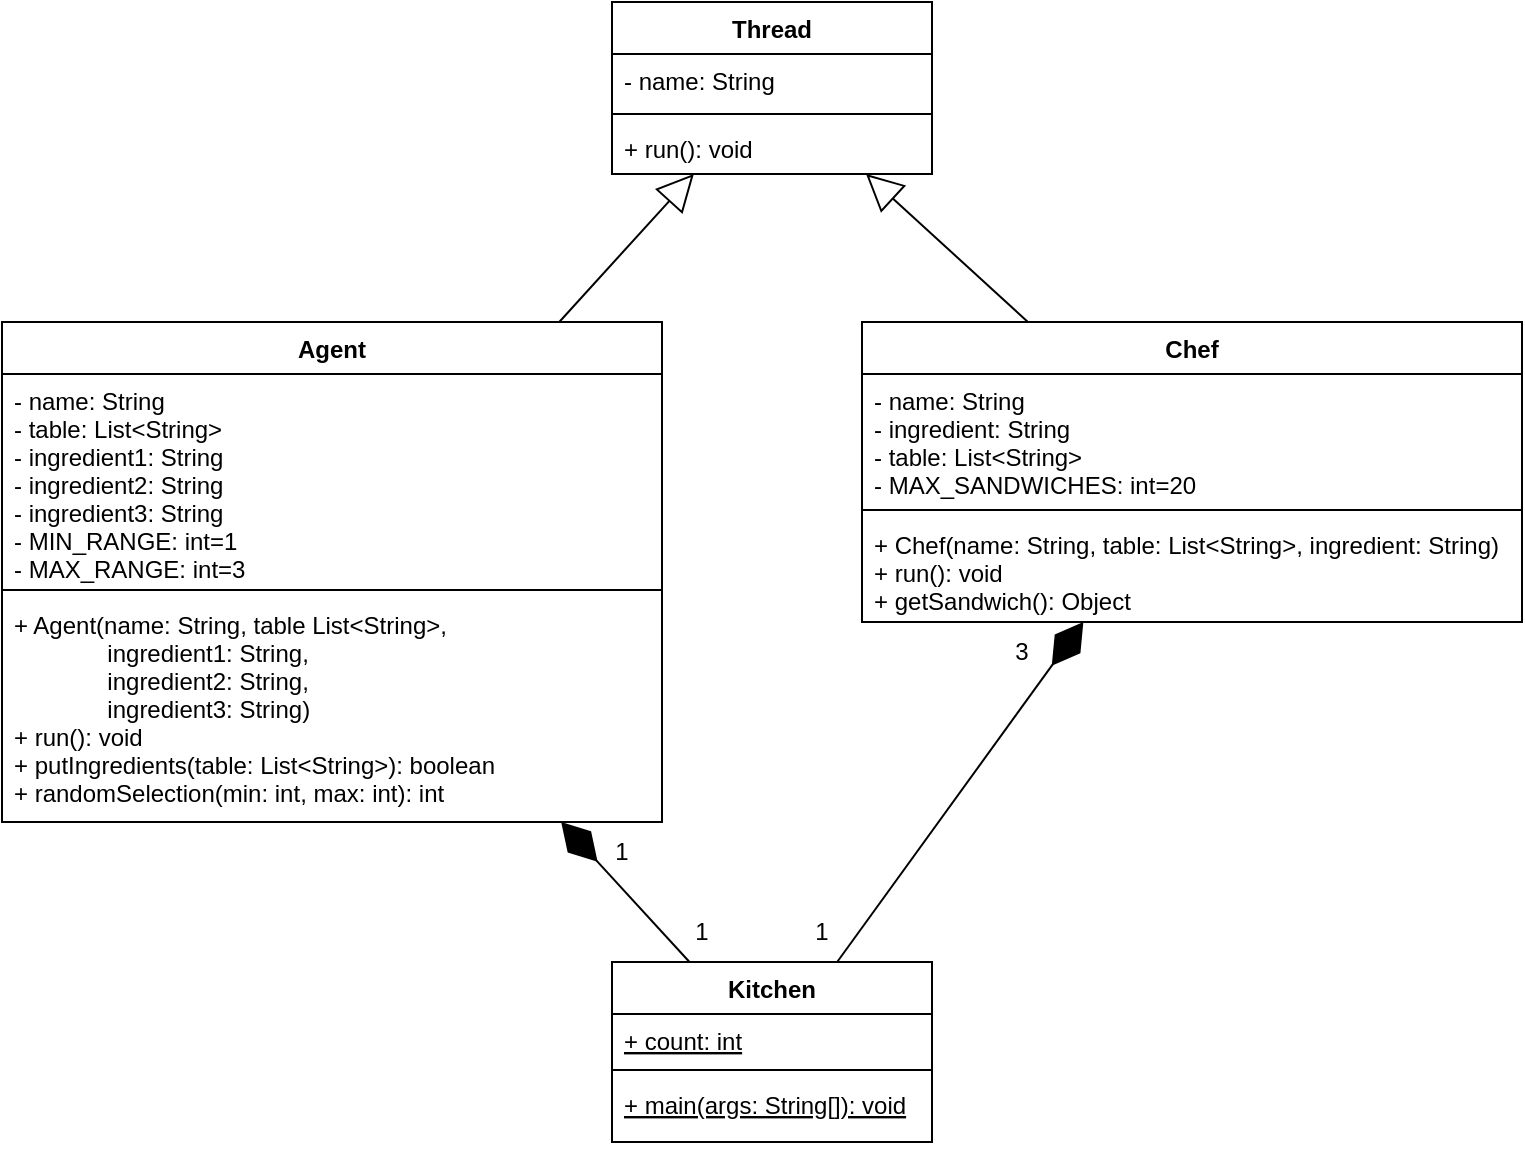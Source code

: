 <mxfile version="20.8.5" type="github">
  <diagram id="jZ9dLvTM9Wt9Y2EBPhjy" name="Page-1">
    <mxGraphModel dx="1674" dy="788" grid="1" gridSize="10" guides="1" tooltips="1" connect="1" arrows="1" fold="1" page="1" pageScale="1" pageWidth="850" pageHeight="1100" math="0" shadow="0">
      <root>
        <mxCell id="0" />
        <mxCell id="1" parent="0" />
        <mxCell id="QLh520BjIluGX8JwNs9W-1" value="Agent" style="swimlane;fontStyle=1;align=center;verticalAlign=top;childLayout=stackLayout;horizontal=1;startSize=26;horizontalStack=0;resizeParent=1;resizeParentMax=0;resizeLast=0;collapsible=1;marginBottom=0;" parent="1" vertex="1">
          <mxGeometry x="40" y="360" width="330" height="250" as="geometry" />
        </mxCell>
        <mxCell id="QLh520BjIluGX8JwNs9W-2" value="- name: String&#xa;- table: List&lt;String&gt;&#xa;- ingredient1: String&#xa;- ingredient2: String&#xa;- ingredient3: String&#xa;- MIN_RANGE: int=1&#xa;- MAX_RANGE: int=3" style="text;strokeColor=none;fillColor=none;align=left;verticalAlign=top;spacingLeft=4;spacingRight=4;overflow=hidden;rotatable=0;points=[[0,0.5],[1,0.5]];portConstraint=eastwest;" parent="QLh520BjIluGX8JwNs9W-1" vertex="1">
          <mxGeometry y="26" width="330" height="104" as="geometry" />
        </mxCell>
        <mxCell id="QLh520BjIluGX8JwNs9W-3" value="" style="line;strokeWidth=1;fillColor=none;align=left;verticalAlign=middle;spacingTop=-1;spacingLeft=3;spacingRight=3;rotatable=0;labelPosition=right;points=[];portConstraint=eastwest;strokeColor=inherit;" parent="QLh520BjIluGX8JwNs9W-1" vertex="1">
          <mxGeometry y="130" width="330" height="8" as="geometry" />
        </mxCell>
        <mxCell id="QLh520BjIluGX8JwNs9W-4" value="+ Agent(name: String, table List&lt;String&gt;, &#xa;              ingredient1: String, &#xa;              ingredient2: String, &#xa;              ingredient3: String)&#xa;+ run(): void&#xa;+ putIngredients(table: List&lt;String&gt;): boolean&#xa;+ randomSelection(min: int, max: int): int" style="text;strokeColor=none;fillColor=none;align=left;verticalAlign=top;spacingLeft=4;spacingRight=4;overflow=hidden;rotatable=0;points=[[0,0.5],[1,0.5]];portConstraint=eastwest;" parent="QLh520BjIluGX8JwNs9W-1" vertex="1">
          <mxGeometry y="138" width="330" height="112" as="geometry" />
        </mxCell>
        <mxCell id="QLh520BjIluGX8JwNs9W-5" value="Kitchen" style="swimlane;fontStyle=1;align=center;verticalAlign=top;childLayout=stackLayout;horizontal=1;startSize=26;horizontalStack=0;resizeParent=1;resizeParentMax=0;resizeLast=0;collapsible=1;marginBottom=0;" parent="1" vertex="1">
          <mxGeometry x="345" y="680" width="160" height="90" as="geometry" />
        </mxCell>
        <mxCell id="QLh520BjIluGX8JwNs9W-6" value="+ count: int" style="text;strokeColor=none;fillColor=none;align=left;verticalAlign=top;spacingLeft=4;spacingRight=4;overflow=hidden;rotatable=0;points=[[0,0.5],[1,0.5]];portConstraint=eastwest;fontStyle=4" parent="QLh520BjIluGX8JwNs9W-5" vertex="1">
          <mxGeometry y="26" width="160" height="24" as="geometry" />
        </mxCell>
        <mxCell id="QLh520BjIluGX8JwNs9W-7" value="" style="line;strokeWidth=1;fillColor=none;align=left;verticalAlign=middle;spacingTop=-1;spacingLeft=3;spacingRight=3;rotatable=0;labelPosition=right;points=[];portConstraint=eastwest;strokeColor=inherit;" parent="QLh520BjIluGX8JwNs9W-5" vertex="1">
          <mxGeometry y="50" width="160" height="8" as="geometry" />
        </mxCell>
        <mxCell id="QLh520BjIluGX8JwNs9W-8" value="+ main(args: String[]): void" style="text;strokeColor=none;fillColor=none;align=left;verticalAlign=top;spacingLeft=4;spacingRight=4;overflow=hidden;rotatable=0;points=[[0,0.5],[1,0.5]];portConstraint=eastwest;fontStyle=4" parent="QLh520BjIluGX8JwNs9W-5" vertex="1">
          <mxGeometry y="58" width="160" height="32" as="geometry" />
        </mxCell>
        <mxCell id="QLh520BjIluGX8JwNs9W-9" value="Chef" style="swimlane;fontStyle=1;align=center;verticalAlign=top;childLayout=stackLayout;horizontal=1;startSize=26;horizontalStack=0;resizeParent=1;resizeParentMax=0;resizeLast=0;collapsible=1;marginBottom=0;" parent="1" vertex="1">
          <mxGeometry x="470" y="360" width="330" height="150" as="geometry" />
        </mxCell>
        <mxCell id="QLh520BjIluGX8JwNs9W-10" value="- name: String&#xa;- ingredient: String&#xa;- table: List&lt;String&gt;&#xa;- MAX_SANDWICHES: int=20" style="text;strokeColor=none;fillColor=none;align=left;verticalAlign=top;spacingLeft=4;spacingRight=4;overflow=hidden;rotatable=0;points=[[0,0.5],[1,0.5]];portConstraint=eastwest;fontStyle=0" parent="QLh520BjIluGX8JwNs9W-9" vertex="1">
          <mxGeometry y="26" width="330" height="64" as="geometry" />
        </mxCell>
        <mxCell id="QLh520BjIluGX8JwNs9W-11" value="" style="line;strokeWidth=1;fillColor=none;align=left;verticalAlign=middle;spacingTop=-1;spacingLeft=3;spacingRight=3;rotatable=0;labelPosition=right;points=[];portConstraint=eastwest;strokeColor=inherit;" parent="QLh520BjIluGX8JwNs9W-9" vertex="1">
          <mxGeometry y="90" width="330" height="8" as="geometry" />
        </mxCell>
        <mxCell id="QLh520BjIluGX8JwNs9W-12" value="+ Chef(name: String, table: List&lt;String&gt;, ingredient: String)&#xa;+ run(): void&#xa;+ getSandwich(): Object" style="text;strokeColor=none;fillColor=none;align=left;verticalAlign=top;spacingLeft=4;spacingRight=4;overflow=hidden;rotatable=0;points=[[0,0.5],[1,0.5]];portConstraint=eastwest;" parent="QLh520BjIluGX8JwNs9W-9" vertex="1">
          <mxGeometry y="98" width="330" height="52" as="geometry" />
        </mxCell>
        <mxCell id="QLh520BjIluGX8JwNs9W-13" value="Thread" style="swimlane;fontStyle=1;align=center;verticalAlign=top;childLayout=stackLayout;horizontal=1;startSize=26;horizontalStack=0;resizeParent=1;resizeParentMax=0;resizeLast=0;collapsible=1;marginBottom=0;" parent="1" vertex="1">
          <mxGeometry x="345" y="200" width="160" height="86" as="geometry" />
        </mxCell>
        <mxCell id="QLh520BjIluGX8JwNs9W-14" value="- name: String" style="text;strokeColor=none;fillColor=none;align=left;verticalAlign=top;spacingLeft=4;spacingRight=4;overflow=hidden;rotatable=0;points=[[0,0.5],[1,0.5]];portConstraint=eastwest;" parent="QLh520BjIluGX8JwNs9W-13" vertex="1">
          <mxGeometry y="26" width="160" height="26" as="geometry" />
        </mxCell>
        <mxCell id="QLh520BjIluGX8JwNs9W-15" value="" style="line;strokeWidth=1;fillColor=none;align=left;verticalAlign=middle;spacingTop=-1;spacingLeft=3;spacingRight=3;rotatable=0;labelPosition=right;points=[];portConstraint=eastwest;strokeColor=inherit;" parent="QLh520BjIluGX8JwNs9W-13" vertex="1">
          <mxGeometry y="52" width="160" height="8" as="geometry" />
        </mxCell>
        <mxCell id="QLh520BjIluGX8JwNs9W-16" value="+ run(): void" style="text;strokeColor=none;fillColor=none;align=left;verticalAlign=top;spacingLeft=4;spacingRight=4;overflow=hidden;rotatable=0;points=[[0,0.5],[1,0.5]];portConstraint=eastwest;" parent="QLh520BjIluGX8JwNs9W-13" vertex="1">
          <mxGeometry y="60" width="160" height="26" as="geometry" />
        </mxCell>
        <mxCell id="SmNgt1I2NTOKzklu5Ie5-1" value="" style="endArrow=block;endSize=16;endFill=0;html=1;rounded=0;" edge="1" parent="1" source="QLh520BjIluGX8JwNs9W-1" target="QLh520BjIluGX8JwNs9W-13">
          <mxGeometry width="160" relative="1" as="geometry">
            <mxPoint x="340" y="410" as="sourcePoint" />
            <mxPoint x="500" y="410" as="targetPoint" />
          </mxGeometry>
        </mxCell>
        <mxCell id="SmNgt1I2NTOKzklu5Ie5-2" value="" style="endArrow=block;endSize=16;endFill=0;html=1;rounded=0;" edge="1" parent="1" source="QLh520BjIluGX8JwNs9W-9" target="QLh520BjIluGX8JwNs9W-13">
          <mxGeometry width="160" relative="1" as="geometry">
            <mxPoint x="315.301" y="380" as="sourcePoint" />
            <mxPoint x="402.216" y="266" as="targetPoint" />
          </mxGeometry>
        </mxCell>
        <mxCell id="SmNgt1I2NTOKzklu5Ie5-3" value="" style="endArrow=diamondThin;endFill=1;endSize=24;html=1;rounded=0;" edge="1" parent="1" source="QLh520BjIluGX8JwNs9W-5" target="QLh520BjIluGX8JwNs9W-9">
          <mxGeometry width="160" relative="1" as="geometry">
            <mxPoint x="340" y="410" as="sourcePoint" />
            <mxPoint x="500" y="410" as="targetPoint" />
          </mxGeometry>
        </mxCell>
        <mxCell id="SmNgt1I2NTOKzklu5Ie5-4" value="" style="endArrow=diamondThin;endFill=1;endSize=24;html=1;rounded=0;" edge="1" parent="1" source="QLh520BjIluGX8JwNs9W-5" target="QLh520BjIluGX8JwNs9W-1">
          <mxGeometry width="160" relative="1" as="geometry">
            <mxPoint x="470.593" y="690" as="sourcePoint" />
            <mxPoint x="591.61" y="520" as="targetPoint" />
          </mxGeometry>
        </mxCell>
        <mxCell id="SmNgt1I2NTOKzklu5Ie5-6" value="1" style="text;html=1;strokeColor=none;fillColor=none;align=center;verticalAlign=middle;whiteSpace=wrap;rounded=0;" vertex="1" parent="1">
          <mxGeometry x="330" y="610" width="40" height="30" as="geometry" />
        </mxCell>
        <mxCell id="SmNgt1I2NTOKzklu5Ie5-7" value="1" style="text;html=1;strokeColor=none;fillColor=none;align=center;verticalAlign=middle;whiteSpace=wrap;rounded=0;" vertex="1" parent="1">
          <mxGeometry x="370" y="650" width="40" height="30" as="geometry" />
        </mxCell>
        <mxCell id="SmNgt1I2NTOKzklu5Ie5-8" value="1" style="text;html=1;strokeColor=none;fillColor=none;align=center;verticalAlign=middle;whiteSpace=wrap;rounded=0;" vertex="1" parent="1">
          <mxGeometry x="430" y="650" width="40" height="30" as="geometry" />
        </mxCell>
        <mxCell id="SmNgt1I2NTOKzklu5Ie5-9" value="3" style="text;html=1;strokeColor=none;fillColor=none;align=center;verticalAlign=middle;whiteSpace=wrap;rounded=0;" vertex="1" parent="1">
          <mxGeometry x="530" y="510" width="40" height="30" as="geometry" />
        </mxCell>
      </root>
    </mxGraphModel>
  </diagram>
</mxfile>
